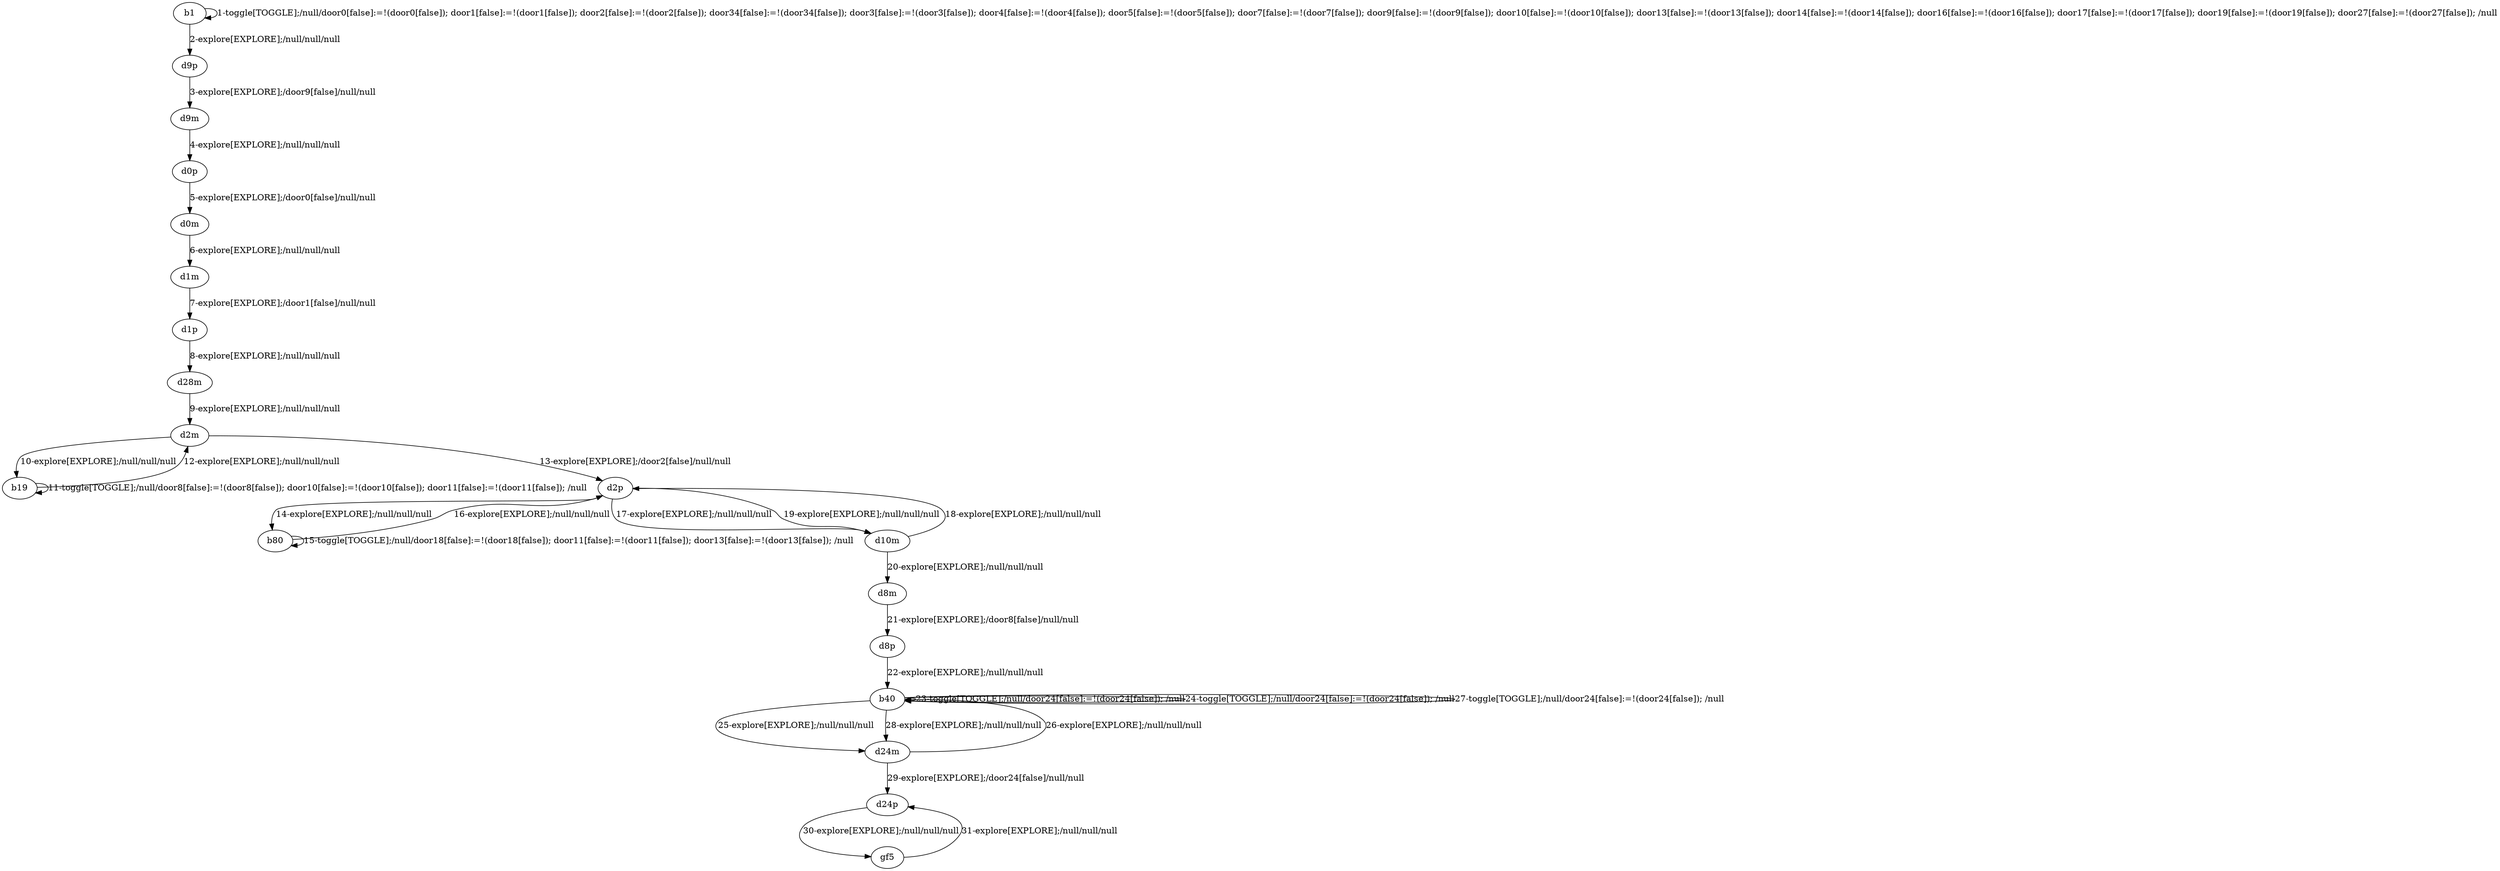 # Total number of goals covered by this test: 2
# d24p --> gf5
# gf5 --> d24p

digraph g {
"b1" -> "b1" [label = "1-toggle[TOGGLE];/null/door0[false]:=!(door0[false]); door1[false]:=!(door1[false]); door2[false]:=!(door2[false]); door34[false]:=!(door34[false]); door3[false]:=!(door3[false]); door4[false]:=!(door4[false]); door5[false]:=!(door5[false]); door7[false]:=!(door7[false]); door9[false]:=!(door9[false]); door10[false]:=!(door10[false]); door13[false]:=!(door13[false]); door14[false]:=!(door14[false]); door16[false]:=!(door16[false]); door17[false]:=!(door17[false]); door19[false]:=!(door19[false]); door27[false]:=!(door27[false]); /null"];
"b1" -> "d9p" [label = "2-explore[EXPLORE];/null/null/null"];
"d9p" -> "d9m" [label = "3-explore[EXPLORE];/door9[false]/null/null"];
"d9m" -> "d0p" [label = "4-explore[EXPLORE];/null/null/null"];
"d0p" -> "d0m" [label = "5-explore[EXPLORE];/door0[false]/null/null"];
"d0m" -> "d1m" [label = "6-explore[EXPLORE];/null/null/null"];
"d1m" -> "d1p" [label = "7-explore[EXPLORE];/door1[false]/null/null"];
"d1p" -> "d28m" [label = "8-explore[EXPLORE];/null/null/null"];
"d28m" -> "d2m" [label = "9-explore[EXPLORE];/null/null/null"];
"d2m" -> "b19" [label = "10-explore[EXPLORE];/null/null/null"];
"b19" -> "b19" [label = "11-toggle[TOGGLE];/null/door8[false]:=!(door8[false]); door10[false]:=!(door10[false]); door11[false]:=!(door11[false]); /null"];
"b19" -> "d2m" [label = "12-explore[EXPLORE];/null/null/null"];
"d2m" -> "d2p" [label = "13-explore[EXPLORE];/door2[false]/null/null"];
"d2p" -> "b80" [label = "14-explore[EXPLORE];/null/null/null"];
"b80" -> "b80" [label = "15-toggle[TOGGLE];/null/door18[false]:=!(door18[false]); door11[false]:=!(door11[false]); door13[false]:=!(door13[false]); /null"];
"b80" -> "d2p" [label = "16-explore[EXPLORE];/null/null/null"];
"d2p" -> "d10m" [label = "17-explore[EXPLORE];/null/null/null"];
"d10m" -> "d2p" [label = "18-explore[EXPLORE];/null/null/null"];
"d2p" -> "d10m" [label = "19-explore[EXPLORE];/null/null/null"];
"d10m" -> "d8m" [label = "20-explore[EXPLORE];/null/null/null"];
"d8m" -> "d8p" [label = "21-explore[EXPLORE];/door8[false]/null/null"];
"d8p" -> "b40" [label = "22-explore[EXPLORE];/null/null/null"];
"b40" -> "b40" [label = "23-toggle[TOGGLE];/null/door24[false]:=!(door24[false]); /null"];
"b40" -> "b40" [label = "24-toggle[TOGGLE];/null/door24[false]:=!(door24[false]); /null"];
"b40" -> "d24m" [label = "25-explore[EXPLORE];/null/null/null"];
"d24m" -> "b40" [label = "26-explore[EXPLORE];/null/null/null"];
"b40" -> "b40" [label = "27-toggle[TOGGLE];/null/door24[false]:=!(door24[false]); /null"];
"b40" -> "d24m" [label = "28-explore[EXPLORE];/null/null/null"];
"d24m" -> "d24p" [label = "29-explore[EXPLORE];/door24[false]/null/null"];
"d24p" -> "gf5" [label = "30-explore[EXPLORE];/null/null/null"];
"gf5" -> "d24p" [label = "31-explore[EXPLORE];/null/null/null"];
}